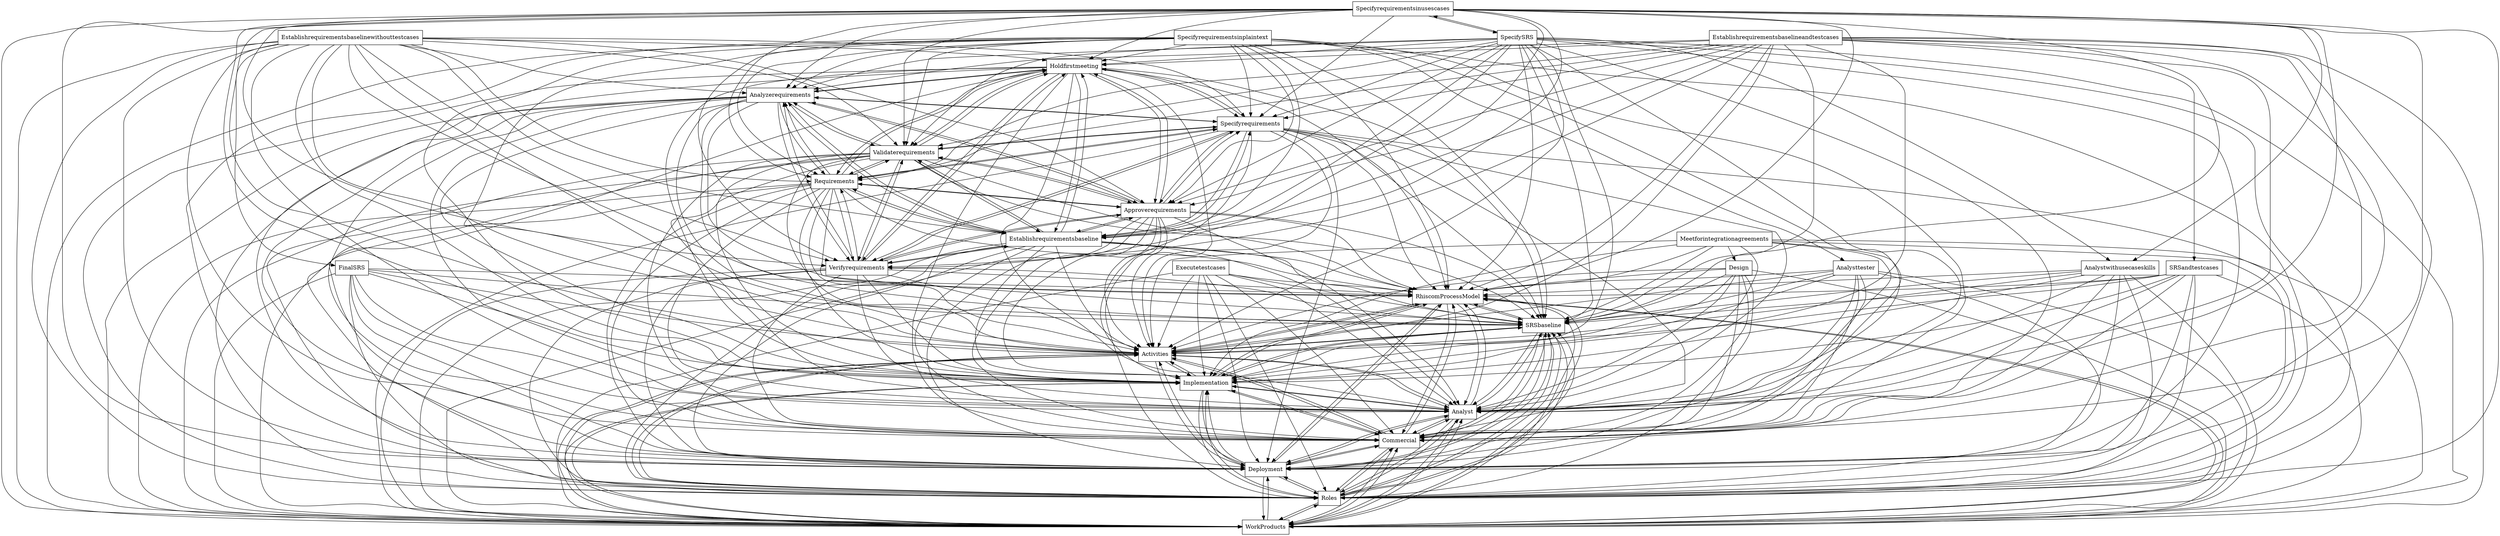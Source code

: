 digraph{
graph [rankdir=TB];
node [shape=box];
edge [arrowhead=normal];
0[label="RhiscomProcessModel",]
1[label="SRSbaseline",]
2[label="Analystwithusecaseskills",]
3[label="Holdfirstmeeting",]
4[label="Specifyrequirementsinplaintext",]
5[label="Executetestcases",]
6[label="Analyzerequirements",]
7[label="Establishrequirementsbaselinewithouttestcases",]
8[label="Specifyrequirementsinusescases",]
9[label="WorkProducts",]
10[label="Specifyrequirements",]
11[label="Roles",]
12[label="Deployment",]
13[label="SpecifySRS",]
14[label="FinalSRS",]
15[label="Commercial",]
16[label="Verifyrequirements",]
17[label="Analysttester",]
18[label="Analyst",]
19[label="Establishrequirementsbaseline",]
20[label="Approverequirements",]
21[label="Requirements",]
22[label="Implementation",]
23[label="Design",]
24[label="Establishrequirementsbaselineandtestcases",]
25[label="Meetforintegrationagreements",]
26[label="Validaterequirements",]
27[label="Activities",]
28[label="SRSandtestcases",]
0->1[label="",]
0->9[label="",]
0->11[label="",]
0->12[label="",]
0->15[label="",]
0->18[label="",]
0->22[label="",]
0->27[label="",]
1->0[label="",]
1->9[label="",]
1->11[label="",]
1->12[label="",]
1->15[label="",]
1->18[label="",]
1->22[label="",]
1->27[label="",]
2->0[label="",]
2->1[label="",]
2->9[label="",]
2->11[label="",]
2->12[label="",]
2->15[label="",]
2->18[label="",]
2->22[label="",]
2->27[label="",]
3->0[label="",]
3->1[label="",]
3->6[label="",]
3->9[label="",]
3->10[label="",]
3->11[label="",]
3->12[label="",]
3->15[label="",]
3->16[label="",]
3->18[label="",]
3->19[label="",]
3->20[label="",]
3->21[label="",]
3->22[label="",]
3->26[label="",]
3->27[label="",]
4->0[label="",]
4->1[label="",]
4->3[label="",]
4->6[label="",]
4->9[label="",]
4->10[label="",]
4->11[label="",]
4->12[label="",]
4->15[label="",]
4->16[label="",]
4->17[label="",]
4->18[label="",]
4->19[label="",]
4->20[label="",]
4->21[label="",]
4->22[label="",]
4->26[label="",]
4->27[label="",]
5->0[label="",]
5->1[label="",]
5->9[label="",]
5->11[label="",]
5->12[label="",]
5->15[label="",]
5->18[label="",]
5->22[label="",]
5->27[label="",]
6->0[label="",]
6->1[label="",]
6->3[label="",]
6->9[label="",]
6->10[label="",]
6->11[label="",]
6->12[label="",]
6->15[label="",]
6->16[label="",]
6->18[label="",]
6->19[label="",]
6->20[label="",]
6->21[label="",]
6->22[label="",]
6->26[label="",]
6->27[label="",]
7->0[label="",]
7->1[label="",]
7->3[label="",]
7->6[label="",]
7->9[label="",]
7->10[label="",]
7->11[label="",]
7->12[label="",]
7->14[label="",]
7->15[label="",]
7->16[label="",]
7->18[label="",]
7->19[label="",]
7->20[label="",]
7->21[label="",]
7->22[label="",]
7->26[label="",]
7->27[label="",]
8->0[label="",]
8->1[label="",]
8->2[label="",]
8->3[label="",]
8->6[label="",]
8->9[label="",]
8->10[label="",]
8->11[label="",]
8->12[label="",]
8->13[label="",]
8->15[label="",]
8->16[label="",]
8->18[label="",]
8->19[label="",]
8->20[label="",]
8->21[label="",]
8->22[label="",]
8->26[label="",]
8->27[label="",]
9->0[label="",]
9->1[label="",]
9->11[label="",]
9->12[label="",]
9->15[label="",]
9->18[label="",]
9->22[label="",]
9->27[label="",]
10->0[label="",]
10->1[label="",]
10->3[label="",]
10->6[label="",]
10->9[label="",]
10->11[label="",]
10->12[label="",]
10->15[label="",]
10->16[label="",]
10->18[label="",]
10->19[label="",]
10->20[label="",]
10->21[label="",]
10->22[label="",]
10->26[label="",]
10->27[label="",]
11->0[label="",]
11->1[label="",]
11->9[label="",]
11->12[label="",]
11->15[label="",]
11->18[label="",]
11->22[label="",]
11->27[label="",]
12->0[label="",]
12->1[label="",]
12->9[label="",]
12->11[label="",]
12->15[label="",]
12->18[label="",]
12->22[label="",]
12->27[label="",]
13->0[label="",]
13->1[label="",]
13->2[label="",]
13->3[label="",]
13->6[label="",]
13->8[label="",]
13->9[label="",]
13->10[label="",]
13->11[label="",]
13->12[label="",]
13->15[label="",]
13->16[label="",]
13->18[label="",]
13->19[label="",]
13->20[label="",]
13->21[label="",]
13->22[label="",]
13->26[label="",]
13->27[label="",]
14->0[label="",]
14->1[label="",]
14->9[label="",]
14->11[label="",]
14->12[label="",]
14->15[label="",]
14->18[label="",]
14->22[label="",]
14->27[label="",]
15->0[label="",]
15->1[label="",]
15->9[label="",]
15->11[label="",]
15->12[label="",]
15->18[label="",]
15->22[label="",]
15->27[label="",]
16->0[label="",]
16->1[label="",]
16->3[label="",]
16->6[label="",]
16->9[label="",]
16->10[label="",]
16->11[label="",]
16->12[label="",]
16->15[label="",]
16->18[label="",]
16->19[label="",]
16->20[label="",]
16->21[label="",]
16->22[label="",]
16->26[label="",]
16->27[label="",]
17->0[label="",]
17->1[label="",]
17->9[label="",]
17->11[label="",]
17->12[label="",]
17->15[label="",]
17->18[label="",]
17->22[label="",]
17->27[label="",]
18->0[label="",]
18->1[label="",]
18->9[label="",]
18->11[label="",]
18->12[label="",]
18->15[label="",]
18->22[label="",]
18->27[label="",]
19->0[label="",]
19->1[label="",]
19->3[label="",]
19->6[label="",]
19->9[label="",]
19->10[label="",]
19->11[label="",]
19->12[label="",]
19->15[label="",]
19->16[label="",]
19->18[label="",]
19->20[label="",]
19->21[label="",]
19->22[label="",]
19->26[label="",]
19->27[label="",]
20->0[label="",]
20->1[label="",]
20->3[label="",]
20->6[label="",]
20->9[label="",]
20->10[label="",]
20->11[label="",]
20->12[label="",]
20->15[label="",]
20->16[label="",]
20->18[label="",]
20->19[label="",]
20->21[label="",]
20->22[label="",]
20->26[label="",]
20->27[label="",]
21->0[label="",]
21->1[label="",]
21->3[label="",]
21->6[label="",]
21->9[label="",]
21->10[label="",]
21->11[label="",]
21->12[label="",]
21->15[label="",]
21->16[label="",]
21->18[label="",]
21->19[label="",]
21->20[label="",]
21->22[label="",]
21->26[label="",]
21->27[label="",]
22->0[label="",]
22->1[label="",]
22->9[label="",]
22->11[label="",]
22->12[label="",]
22->15[label="",]
22->18[label="",]
22->27[label="",]
23->0[label="",]
23->1[label="",]
23->9[label="",]
23->11[label="",]
23->12[label="",]
23->15[label="",]
23->18[label="",]
23->22[label="",]
23->27[label="",]
24->0[label="",]
24->1[label="",]
24->3[label="",]
24->6[label="",]
24->9[label="",]
24->10[label="",]
24->11[label="",]
24->12[label="",]
24->15[label="",]
24->16[label="",]
24->18[label="",]
24->19[label="",]
24->20[label="",]
24->21[label="",]
24->22[label="",]
24->26[label="",]
24->27[label="",]
24->28[label="",]
25->0[label="",]
25->1[label="",]
25->9[label="",]
25->11[label="",]
25->12[label="",]
25->15[label="",]
25->18[label="",]
25->22[label="",]
25->23[label="",]
25->27[label="",]
26->0[label="",]
26->1[label="",]
26->3[label="",]
26->6[label="",]
26->9[label="",]
26->10[label="",]
26->11[label="",]
26->12[label="",]
26->15[label="",]
26->16[label="",]
26->18[label="",]
26->19[label="",]
26->20[label="",]
26->21[label="",]
26->22[label="",]
26->27[label="",]
27->0[label="",]
27->1[label="",]
27->9[label="",]
27->11[label="",]
27->12[label="",]
27->15[label="",]
27->18[label="",]
27->22[label="",]
28->0[label="",]
28->1[label="",]
28->9[label="",]
28->11[label="",]
28->12[label="",]
28->15[label="",]
28->18[label="",]
28->22[label="",]
28->27[label="",]
}
